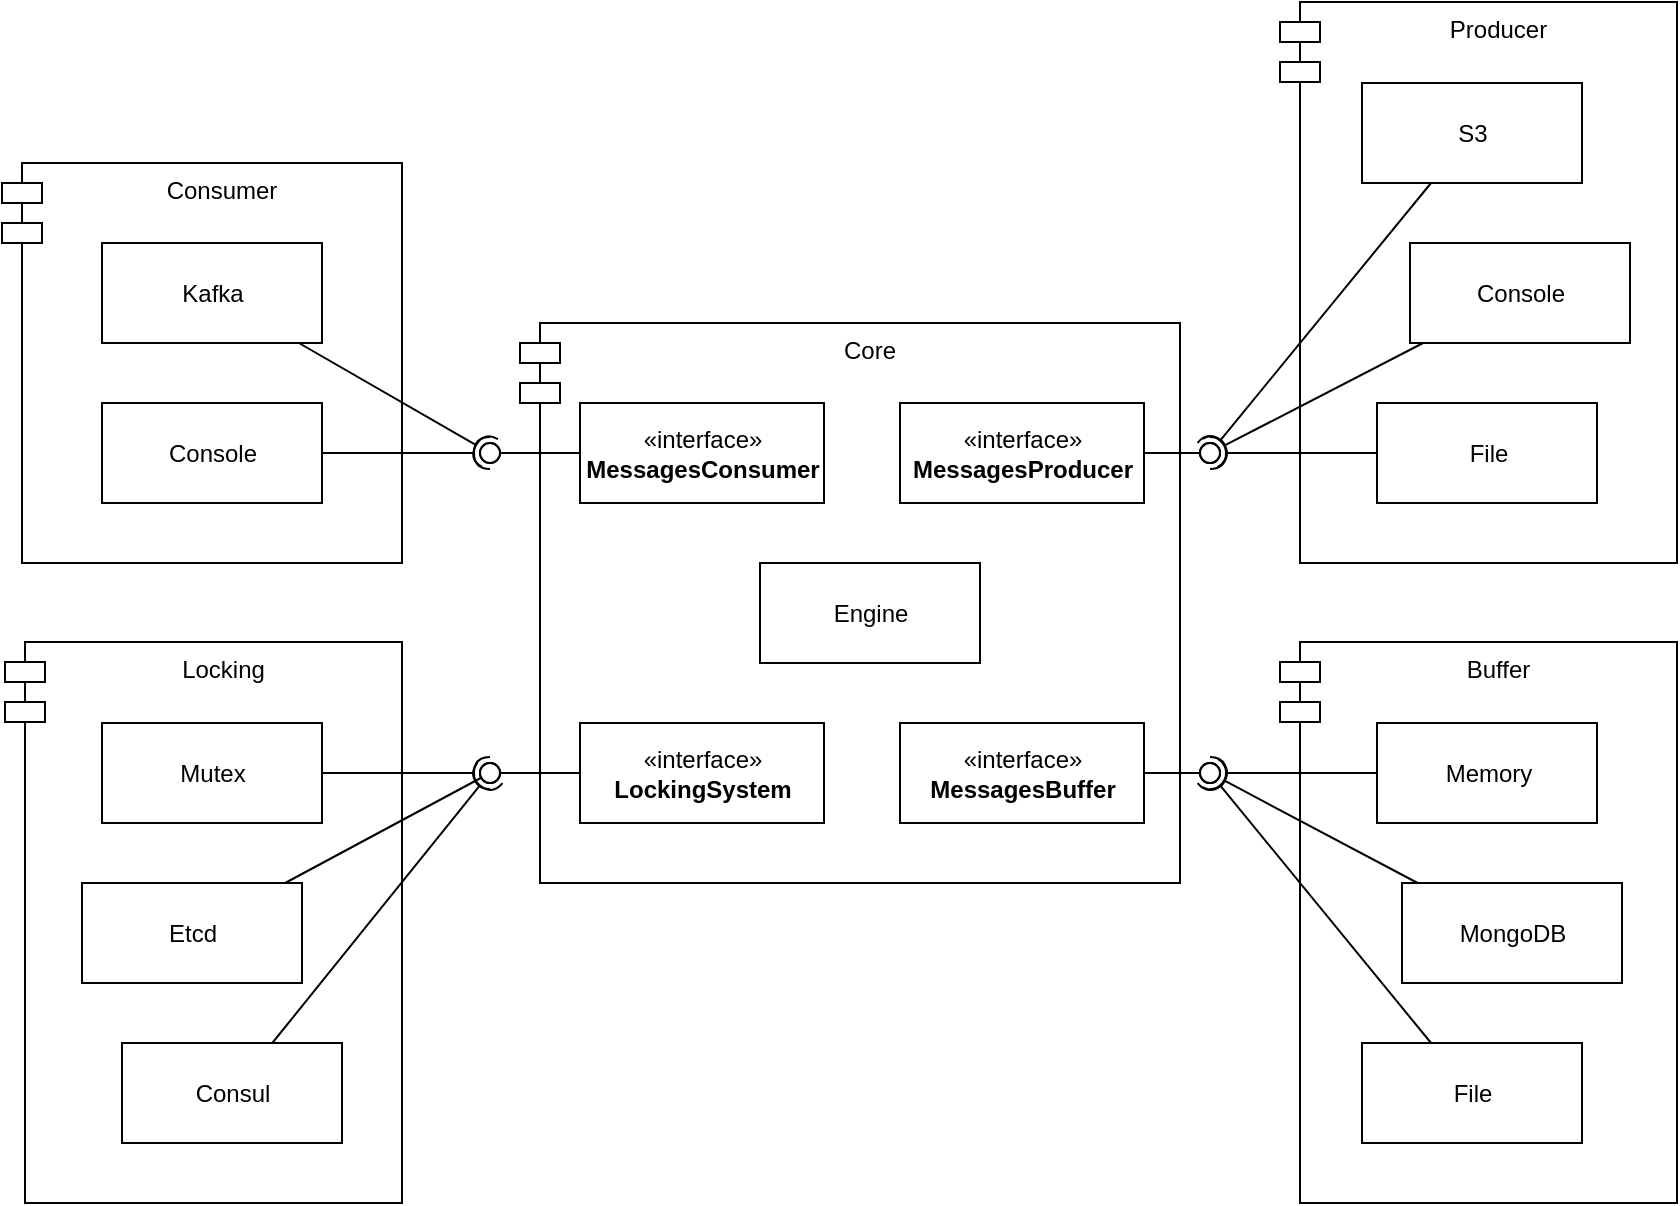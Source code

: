 <mxfile>
    <diagram id="C5RBs43oDa-KdzZeNtuy" name="Architecture">
        <mxGraphModel dx="554" dy="1255" grid="1" gridSize="10" guides="1" tooltips="1" connect="1" arrows="1" fold="1" page="1" pageScale="1" pageWidth="827" pageHeight="1169" math="0" shadow="0">
            <root>
                <mxCell id="WIyWlLk6GJQsqaUBKTNV-0"/>
                <mxCell id="WIyWlLk6GJQsqaUBKTNV-1" parent="WIyWlLk6GJQsqaUBKTNV-0"/>
                <mxCell id="92" value="Core" style="shape=module;align=left;spacingLeft=20;align=center;verticalAlign=top;" vertex="1" parent="WIyWlLk6GJQsqaUBKTNV-1">
                    <mxGeometry x="1099" y="320.5" width="330" height="280" as="geometry"/>
                </mxCell>
                <mxCell id="63" value="Locking" style="shape=module;align=left;spacingLeft=20;align=center;verticalAlign=top;" vertex="1" parent="WIyWlLk6GJQsqaUBKTNV-1">
                    <mxGeometry x="841.5" y="480" width="198.5" height="280.5" as="geometry"/>
                </mxCell>
                <mxCell id="nuZ_krijxFPElg_-jOhH-10" value="Consumer" style="shape=module;align=left;spacingLeft=20;align=center;verticalAlign=top;" parent="WIyWlLk6GJQsqaUBKTNV-1" vertex="1">
                    <mxGeometry x="840" y="240.5" width="200" height="200" as="geometry"/>
                </mxCell>
                <mxCell id="35" value="«interface»&lt;br&gt;&lt;b&gt;MessagesConsumer&lt;/b&gt;" style="html=1;" vertex="1" parent="WIyWlLk6GJQsqaUBKTNV-1">
                    <mxGeometry x="1129" y="360.5" width="122" height="50" as="geometry"/>
                </mxCell>
                <mxCell id="36" value="«interface»&lt;br&gt;&lt;b&gt;MessagesProducer&lt;/b&gt;" style="html=1;" vertex="1" parent="WIyWlLk6GJQsqaUBKTNV-1">
                    <mxGeometry x="1289" y="360.5" width="122" height="50" as="geometry"/>
                </mxCell>
                <mxCell id="37" value="«interface»&lt;br&gt;&lt;b&gt;MessagesBuffer&lt;/b&gt;" style="html=1;" vertex="1" parent="WIyWlLk6GJQsqaUBKTNV-1">
                    <mxGeometry x="1289" y="520.5" width="122" height="50" as="geometry"/>
                </mxCell>
                <mxCell id="38" value="«interface»&lt;br&gt;&lt;b&gt;LockingSystem&lt;/b&gt;" style="html=1;" vertex="1" parent="WIyWlLk6GJQsqaUBKTNV-1">
                    <mxGeometry x="1129" y="520.5" width="122" height="50" as="geometry"/>
                </mxCell>
                <mxCell id="39" value="Kafka" style="html=1;" vertex="1" parent="WIyWlLk6GJQsqaUBKTNV-1">
                    <mxGeometry x="890" y="280.5" width="110" height="50" as="geometry"/>
                </mxCell>
                <mxCell id="40" value="Console" style="html=1;" vertex="1" parent="WIyWlLk6GJQsqaUBKTNV-1">
                    <mxGeometry x="890" y="360.5" width="110" height="50" as="geometry"/>
                </mxCell>
                <mxCell id="41" value="Engine" style="html=1;" vertex="1" parent="WIyWlLk6GJQsqaUBKTNV-1">
                    <mxGeometry x="1219" y="440.5" width="110" height="50" as="geometry"/>
                </mxCell>
                <mxCell id="42" value="" style="rounded=0;orthogonalLoop=1;jettySize=auto;html=1;endArrow=none;endFill=0;sketch=0;sourcePerimeterSpacing=0;targetPerimeterSpacing=0;" edge="1" target="50" parent="WIyWlLk6GJQsqaUBKTNV-1" source="35">
                    <mxGeometry relative="1" as="geometry">
                        <mxPoint x="739" y="95.5" as="sourcePoint"/>
                    </mxGeometry>
                </mxCell>
                <mxCell id="43" value="" style="rounded=0;orthogonalLoop=1;jettySize=auto;html=1;endArrow=halfCircle;endFill=0;entryX=0.5;entryY=0.5;endSize=6;strokeWidth=1;sketch=0;" edge="1" target="44" parent="WIyWlLk6GJQsqaUBKTNV-1" source="39">
                    <mxGeometry relative="1" as="geometry">
                        <mxPoint x="959" y="250.5" as="sourcePoint"/>
                    </mxGeometry>
                </mxCell>
                <mxCell id="44" value="" style="ellipse;whiteSpace=wrap;html=1;align=center;aspect=fixed;resizable=0;points=[];outlineConnect=0;sketch=0;" vertex="1" parent="WIyWlLk6GJQsqaUBKTNV-1">
                    <mxGeometry x="1079" y="380.5" width="10" height="10" as="geometry"/>
                </mxCell>
                <mxCell id="48" value="" style="rounded=0;orthogonalLoop=1;jettySize=auto;html=1;endArrow=none;endFill=0;sketch=0;sourcePerimeterSpacing=0;targetPerimeterSpacing=0;" edge="1" parent="WIyWlLk6GJQsqaUBKTNV-1" target="50" source="35">
                    <mxGeometry relative="1" as="geometry">
                        <mxPoint x="899" y="377.006" as="sourcePoint"/>
                    </mxGeometry>
                </mxCell>
                <mxCell id="49" value="" style="rounded=0;orthogonalLoop=1;jettySize=auto;html=1;endArrow=halfCircle;endFill=0;entryX=0.5;entryY=0.5;endSize=6;strokeWidth=1;sketch=0;" edge="1" parent="WIyWlLk6GJQsqaUBKTNV-1" target="50" source="40">
                    <mxGeometry relative="1" as="geometry">
                        <mxPoint x="929" y="440.5" as="sourcePoint"/>
                    </mxGeometry>
                </mxCell>
                <mxCell id="50" value="" style="ellipse;whiteSpace=wrap;html=1;align=center;aspect=fixed;resizable=0;points=[];outlineConnect=0;sketch=0;" vertex="1" parent="WIyWlLk6GJQsqaUBKTNV-1">
                    <mxGeometry x="1079" y="380.5" width="10" height="10" as="geometry"/>
                </mxCell>
                <mxCell id="51" value="Mutex" style="html=1;" vertex="1" parent="WIyWlLk6GJQsqaUBKTNV-1">
                    <mxGeometry x="890" y="520.5" width="110" height="50" as="geometry"/>
                </mxCell>
                <mxCell id="52" value="Etcd" style="html=1;" vertex="1" parent="WIyWlLk6GJQsqaUBKTNV-1">
                    <mxGeometry x="880" y="600.5" width="110" height="50" as="geometry"/>
                </mxCell>
                <mxCell id="53" value="Consul" style="html=1;" vertex="1" parent="WIyWlLk6GJQsqaUBKTNV-1">
                    <mxGeometry x="900" y="680.5" width="110" height="50" as="geometry"/>
                </mxCell>
                <mxCell id="54" value="" style="rounded=0;orthogonalLoop=1;jettySize=auto;html=1;endArrow=none;endFill=0;sketch=0;sourcePerimeterSpacing=0;targetPerimeterSpacing=0;" edge="1" target="56" parent="WIyWlLk6GJQsqaUBKTNV-1" source="38">
                    <mxGeometry relative="1" as="geometry">
                        <mxPoint x="1170" y="685.5" as="sourcePoint"/>
                    </mxGeometry>
                </mxCell>
                <mxCell id="55" value="" style="rounded=0;orthogonalLoop=1;jettySize=auto;html=1;endArrow=halfCircle;endFill=0;entryX=0.5;entryY=0.5;endSize=6;strokeWidth=1;sketch=0;" edge="1" target="56" parent="WIyWlLk6GJQsqaUBKTNV-1" source="51">
                    <mxGeometry relative="1" as="geometry">
                        <mxPoint x="1210" y="685.5" as="sourcePoint"/>
                    </mxGeometry>
                </mxCell>
                <mxCell id="56" value="" style="ellipse;whiteSpace=wrap;html=1;align=center;aspect=fixed;resizable=0;points=[];outlineConnect=0;sketch=0;" vertex="1" parent="WIyWlLk6GJQsqaUBKTNV-1">
                    <mxGeometry x="1079" y="540.5" width="10" height="10" as="geometry"/>
                </mxCell>
                <mxCell id="57" value="" style="rounded=0;orthogonalLoop=1;jettySize=auto;html=1;endArrow=none;endFill=0;sketch=0;sourcePerimeterSpacing=0;targetPerimeterSpacing=0;" edge="1" target="59" parent="WIyWlLk6GJQsqaUBKTNV-1" source="38">
                    <mxGeometry relative="1" as="geometry">
                        <mxPoint x="1251" y="765.5" as="sourcePoint"/>
                    </mxGeometry>
                </mxCell>
                <mxCell id="58" value="" style="rounded=0;orthogonalLoop=1;jettySize=auto;html=1;endArrow=halfCircle;endFill=0;entryX=0.5;entryY=0.5;endSize=6;strokeWidth=1;sketch=0;startArrow=none;" edge="1" target="59" parent="WIyWlLk6GJQsqaUBKTNV-1" source="62">
                    <mxGeometry relative="1" as="geometry">
                        <mxPoint x="1291" y="765.5" as="sourcePoint"/>
                    </mxGeometry>
                </mxCell>
                <mxCell id="59" value="" style="ellipse;whiteSpace=wrap;html=1;align=center;aspect=fixed;resizable=0;points=[];outlineConnect=0;sketch=0;" vertex="1" parent="WIyWlLk6GJQsqaUBKTNV-1">
                    <mxGeometry x="1079" y="540.5" width="10" height="10" as="geometry"/>
                </mxCell>
                <mxCell id="60" value="" style="rounded=0;orthogonalLoop=1;jettySize=auto;html=1;endArrow=none;endFill=0;sketch=0;sourcePerimeterSpacing=0;targetPerimeterSpacing=0;" edge="1" target="62" parent="WIyWlLk6GJQsqaUBKTNV-1" source="38">
                    <mxGeometry relative="1" as="geometry">
                        <mxPoint x="1349" y="705.5" as="sourcePoint"/>
                    </mxGeometry>
                </mxCell>
                <mxCell id="61" value="" style="rounded=0;orthogonalLoop=1;jettySize=auto;html=1;endArrow=halfCircle;endFill=0;entryX=0.5;entryY=0.5;endSize=6;strokeWidth=1;sketch=0;" edge="1" target="62" parent="WIyWlLk6GJQsqaUBKTNV-1" source="53">
                    <mxGeometry relative="1" as="geometry">
                        <mxPoint x="1389" y="705.5" as="sourcePoint"/>
                    </mxGeometry>
                </mxCell>
                <mxCell id="67" value="Buffer" style="shape=module;align=left;spacingLeft=20;align=center;verticalAlign=top;" vertex="1" parent="WIyWlLk6GJQsqaUBKTNV-1">
                    <mxGeometry x="1479" y="480" width="198.5" height="280.5" as="geometry"/>
                </mxCell>
                <mxCell id="64" value="Memory" style="html=1;" vertex="1" parent="WIyWlLk6GJQsqaUBKTNV-1">
                    <mxGeometry x="1527.5" y="520.5" width="110" height="50" as="geometry"/>
                </mxCell>
                <mxCell id="65" value="MongoDB" style="html=1;" vertex="1" parent="WIyWlLk6GJQsqaUBKTNV-1">
                    <mxGeometry x="1540" y="600.5" width="110" height="50" as="geometry"/>
                </mxCell>
                <mxCell id="66" value="File" style="html=1;" vertex="1" parent="WIyWlLk6GJQsqaUBKTNV-1">
                    <mxGeometry x="1520" y="680.5" width="110" height="50" as="geometry"/>
                </mxCell>
                <mxCell id="68" value="" style="rounded=0;orthogonalLoop=1;jettySize=auto;html=1;endArrow=none;endFill=0;sketch=0;sourcePerimeterSpacing=0;targetPerimeterSpacing=0;" edge="1" target="70" parent="WIyWlLk6GJQsqaUBKTNV-1" source="37">
                    <mxGeometry relative="1" as="geometry">
                        <mxPoint x="1429" y="620.5" as="sourcePoint"/>
                    </mxGeometry>
                </mxCell>
                <mxCell id="69" value="" style="rounded=0;orthogonalLoop=1;jettySize=auto;html=1;endArrow=halfCircle;endFill=0;entryX=0.5;entryY=0.5;endSize=6;strokeWidth=1;sketch=0;" edge="1" target="70" parent="WIyWlLk6GJQsqaUBKTNV-1" source="64">
                    <mxGeometry relative="1" as="geometry">
                        <mxPoint x="1469" y="620.5" as="sourcePoint"/>
                    </mxGeometry>
                </mxCell>
                <mxCell id="70" value="" style="ellipse;whiteSpace=wrap;html=1;align=center;aspect=fixed;resizable=0;points=[];outlineConnect=0;sketch=0;" vertex="1" parent="WIyWlLk6GJQsqaUBKTNV-1">
                    <mxGeometry x="1439" y="540.5" width="10" height="10" as="geometry"/>
                </mxCell>
                <mxCell id="71" value="" style="rounded=0;orthogonalLoop=1;jettySize=auto;html=1;endArrow=none;endFill=0;sketch=0;sourcePerimeterSpacing=0;targetPerimeterSpacing=0;" edge="1" target="73" parent="WIyWlLk6GJQsqaUBKTNV-1" source="37">
                    <mxGeometry relative="1" as="geometry">
                        <mxPoint x="1490" y="605.5" as="sourcePoint"/>
                    </mxGeometry>
                </mxCell>
                <mxCell id="72" value="" style="rounded=0;orthogonalLoop=1;jettySize=auto;html=1;endArrow=halfCircle;endFill=0;entryX=0.5;entryY=0.5;endSize=6;strokeWidth=1;sketch=0;" edge="1" target="73" parent="WIyWlLk6GJQsqaUBKTNV-1" source="65">
                    <mxGeometry relative="1" as="geometry">
                        <mxPoint x="1530" y="605.5" as="sourcePoint"/>
                    </mxGeometry>
                </mxCell>
                <mxCell id="73" value="" style="ellipse;whiteSpace=wrap;html=1;align=center;aspect=fixed;resizable=0;points=[];outlineConnect=0;sketch=0;" vertex="1" parent="WIyWlLk6GJQsqaUBKTNV-1">
                    <mxGeometry x="1439" y="540.5" width="10" height="10" as="geometry"/>
                </mxCell>
                <mxCell id="74" value="" style="rounded=0;orthogonalLoop=1;jettySize=auto;html=1;endArrow=none;endFill=0;sketch=0;sourcePerimeterSpacing=0;targetPerimeterSpacing=0;" edge="1" target="76" parent="WIyWlLk6GJQsqaUBKTNV-1" source="37">
                    <mxGeometry relative="1" as="geometry">
                        <mxPoint x="1490" y="645.5" as="sourcePoint"/>
                    </mxGeometry>
                </mxCell>
                <mxCell id="75" value="" style="rounded=0;orthogonalLoop=1;jettySize=auto;html=1;endArrow=halfCircle;endFill=0;entryX=0.5;entryY=0.5;endSize=6;strokeWidth=1;sketch=0;" edge="1" target="76" parent="WIyWlLk6GJQsqaUBKTNV-1" source="66">
                    <mxGeometry relative="1" as="geometry">
                        <mxPoint x="1530" y="645.5" as="sourcePoint"/>
                    </mxGeometry>
                </mxCell>
                <mxCell id="76" value="" style="ellipse;whiteSpace=wrap;html=1;align=center;aspect=fixed;resizable=0;points=[];outlineConnect=0;sketch=0;" vertex="1" parent="WIyWlLk6GJQsqaUBKTNV-1">
                    <mxGeometry x="1439" y="540.5" width="10" height="10" as="geometry"/>
                </mxCell>
                <mxCell id="77" value="Producer" style="shape=module;align=left;spacingLeft=20;align=center;verticalAlign=top;" vertex="1" parent="WIyWlLk6GJQsqaUBKTNV-1">
                    <mxGeometry x="1479" y="160" width="198.5" height="280.5" as="geometry"/>
                </mxCell>
                <mxCell id="78" value="S3" style="html=1;" vertex="1" parent="WIyWlLk6GJQsqaUBKTNV-1">
                    <mxGeometry x="1520" y="200.5" width="110" height="50" as="geometry"/>
                </mxCell>
                <mxCell id="79" value="Console" style="html=1;" vertex="1" parent="WIyWlLk6GJQsqaUBKTNV-1">
                    <mxGeometry x="1544" y="280.5" width="110" height="50" as="geometry"/>
                </mxCell>
                <mxCell id="80" value="File" style="html=1;" vertex="1" parent="WIyWlLk6GJQsqaUBKTNV-1">
                    <mxGeometry x="1527.5" y="360.5" width="110" height="50" as="geometry"/>
                </mxCell>
                <mxCell id="81" value="" style="rounded=0;orthogonalLoop=1;jettySize=auto;html=1;endArrow=none;endFill=0;sketch=0;sourcePerimeterSpacing=0;targetPerimeterSpacing=0;" edge="1" parent="WIyWlLk6GJQsqaUBKTNV-1" target="83" source="36">
                    <mxGeometry relative="1" as="geometry">
                        <mxPoint x="1411.0" y="225.5" as="sourcePoint"/>
                    </mxGeometry>
                </mxCell>
                <mxCell id="82" value="" style="rounded=0;orthogonalLoop=1;jettySize=auto;html=1;endArrow=halfCircle;endFill=0;entryX=0.5;entryY=0.5;endSize=6;strokeWidth=1;sketch=0;" edge="1" parent="WIyWlLk6GJQsqaUBKTNV-1" source="78" target="83">
                    <mxGeometry relative="1" as="geometry">
                        <mxPoint x="1469" y="300.5" as="sourcePoint"/>
                    </mxGeometry>
                </mxCell>
                <mxCell id="83" value="" style="ellipse;whiteSpace=wrap;html=1;align=center;aspect=fixed;resizable=0;points=[];outlineConnect=0;sketch=0;" vertex="1" parent="WIyWlLk6GJQsqaUBKTNV-1">
                    <mxGeometry x="1439" y="380.5" width="10" height="10" as="geometry"/>
                </mxCell>
                <mxCell id="84" value="" style="rounded=0;orthogonalLoop=1;jettySize=auto;html=1;endArrow=none;endFill=0;sketch=0;sourcePerimeterSpacing=0;targetPerimeterSpacing=0;" edge="1" parent="WIyWlLk6GJQsqaUBKTNV-1" target="86" source="36">
                    <mxGeometry relative="1" as="geometry">
                        <mxPoint x="1411.0" y="241.343" as="sourcePoint"/>
                    </mxGeometry>
                </mxCell>
                <mxCell id="85" value="" style="rounded=0;orthogonalLoop=1;jettySize=auto;html=1;endArrow=halfCircle;endFill=0;entryX=0.5;entryY=0.5;endSize=6;strokeWidth=1;sketch=0;" edge="1" parent="WIyWlLk6GJQsqaUBKTNV-1" source="79" target="86">
                    <mxGeometry relative="1" as="geometry">
                        <mxPoint x="1530" y="285.5" as="sourcePoint"/>
                    </mxGeometry>
                </mxCell>
                <mxCell id="86" value="" style="ellipse;whiteSpace=wrap;html=1;align=center;aspect=fixed;resizable=0;points=[];outlineConnect=0;sketch=0;" vertex="1" parent="WIyWlLk6GJQsqaUBKTNV-1">
                    <mxGeometry x="1439" y="380.5" width="10" height="10" as="geometry"/>
                </mxCell>
                <mxCell id="87" value="" style="rounded=0;orthogonalLoop=1;jettySize=auto;html=1;endArrow=none;endFill=0;sketch=0;sourcePerimeterSpacing=0;targetPerimeterSpacing=0;" edge="1" parent="WIyWlLk6GJQsqaUBKTNV-1" target="89" source="36">
                    <mxGeometry relative="1" as="geometry">
                        <mxPoint x="1401.498" y="250.5" as="sourcePoint"/>
                    </mxGeometry>
                </mxCell>
                <mxCell id="88" value="" style="rounded=0;orthogonalLoop=1;jettySize=auto;html=1;endArrow=halfCircle;endFill=0;entryX=0.5;entryY=0.5;endSize=6;strokeWidth=1;sketch=0;" edge="1" parent="WIyWlLk6GJQsqaUBKTNV-1" source="80" target="89">
                    <mxGeometry relative="1" as="geometry">
                        <mxPoint x="1530" y="325.5" as="sourcePoint"/>
                    </mxGeometry>
                </mxCell>
                <mxCell id="89" value="" style="ellipse;whiteSpace=wrap;html=1;align=center;aspect=fixed;resizable=0;points=[];outlineConnect=0;sketch=0;" vertex="1" parent="WIyWlLk6GJQsqaUBKTNV-1">
                    <mxGeometry x="1439" y="380.5" width="10" height="10" as="geometry"/>
                </mxCell>
                <mxCell id="90" value="" style="rounded=0;orthogonalLoop=1;jettySize=auto;html=1;endArrow=none;endFill=0;entryX=0.5;entryY=0.5;endSize=6;strokeWidth=1;sketch=0;" edge="1" parent="WIyWlLk6GJQsqaUBKTNV-1" source="52" target="62">
                    <mxGeometry relative="1" as="geometry">
                        <mxPoint x="988.438" y="600.5" as="sourcePoint"/>
                        <mxPoint x="1084" y="545.5" as="targetPoint"/>
                    </mxGeometry>
                </mxCell>
                <mxCell id="62" value="" style="ellipse;whiteSpace=wrap;html=1;align=center;aspect=fixed;resizable=0;points=[];outlineConnect=0;sketch=0;" vertex="1" parent="WIyWlLk6GJQsqaUBKTNV-1">
                    <mxGeometry x="1079" y="540.5" width="10" height="10" as="geometry"/>
                </mxCell>
            </root>
        </mxGraphModel>
    </diagram>
</mxfile>
